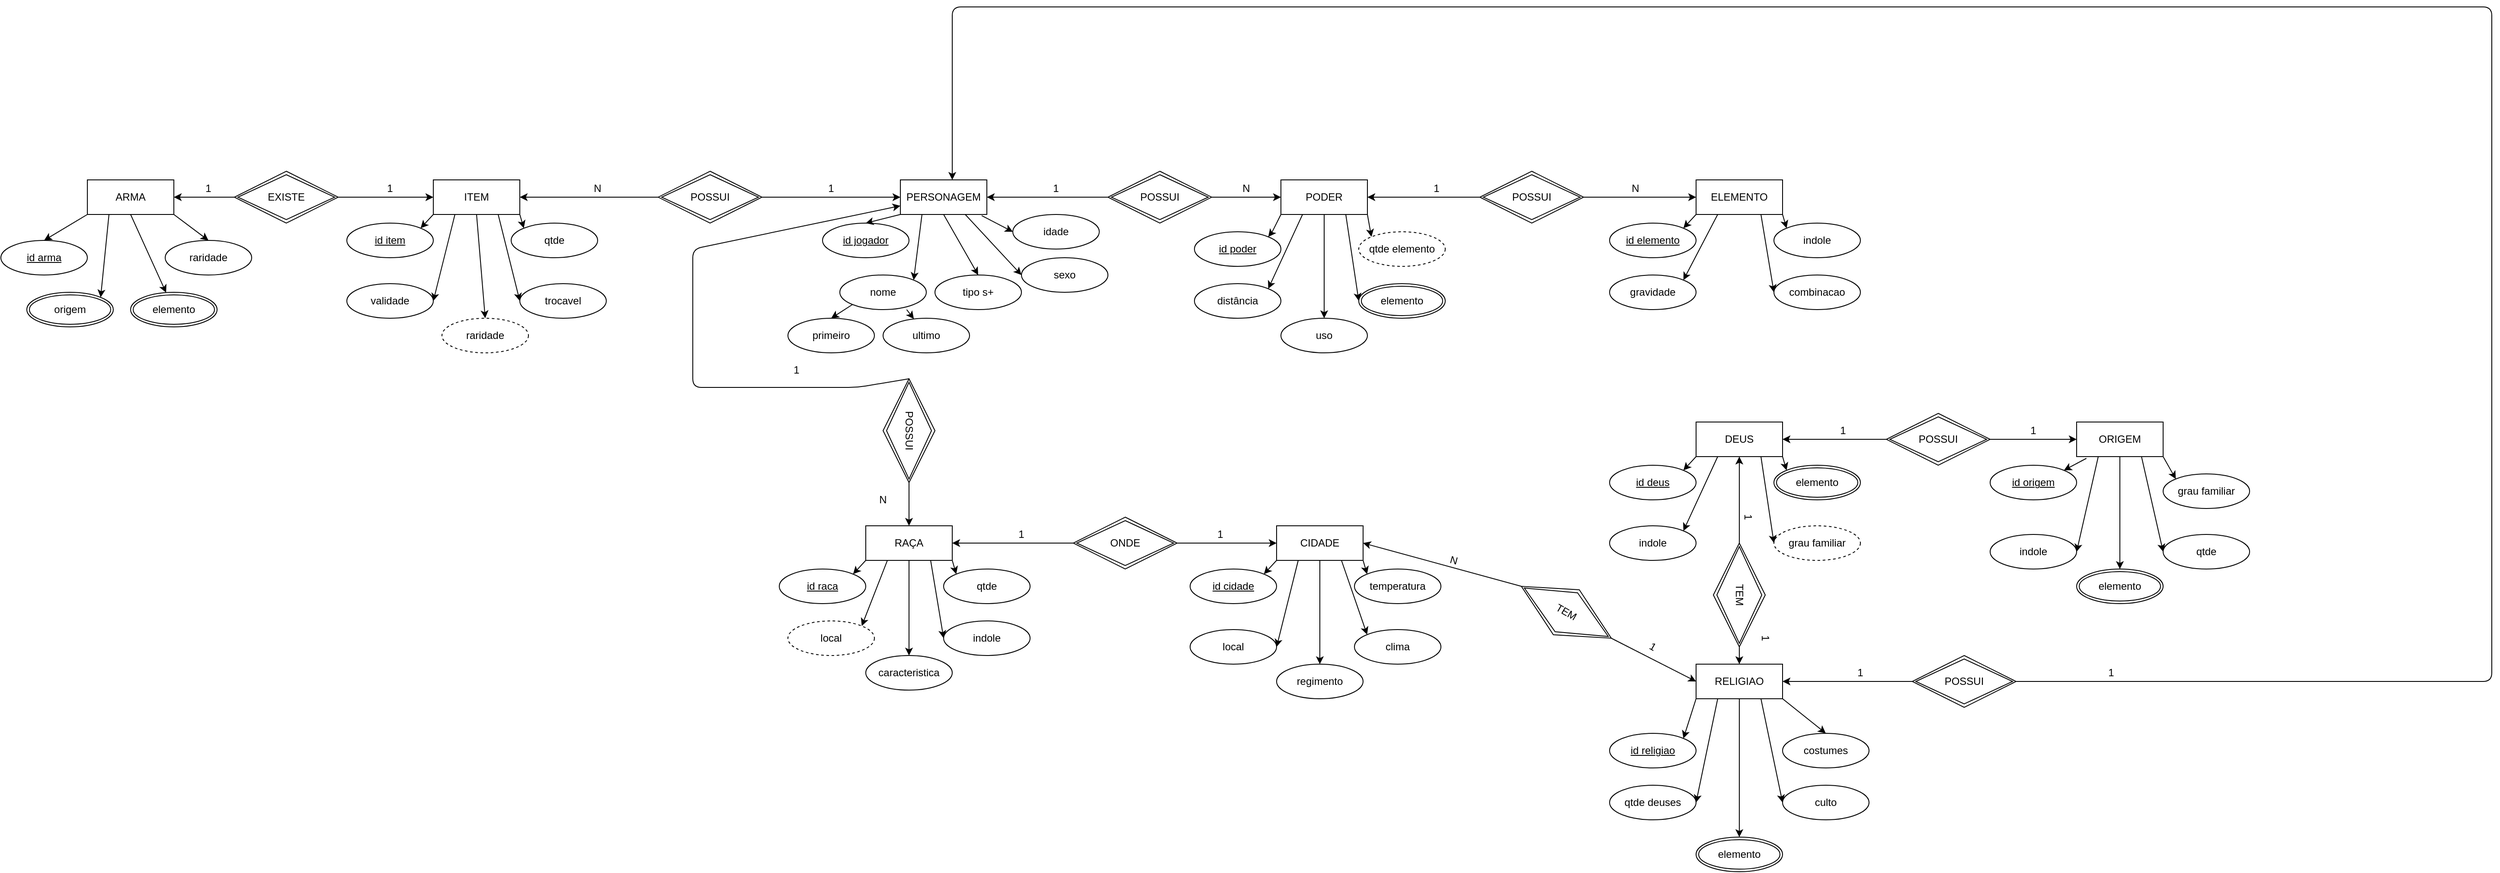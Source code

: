 <mxfile version="13.7.3" type="device"><diagram id="UwdRTd3dCAFoleKjiRpT" name="Página-1"><mxGraphModel dx="2243" dy="2583" grid="1" gridSize="10" guides="1" tooltips="1" connect="1" arrows="1" fold="1" page="1" pageScale="1" pageWidth="1200" pageHeight="1920" math="0" shadow="0"><root><mxCell id="0"/><mxCell id="1" parent="0"/><mxCell id="qbehlZxVJSKLl_jFbRtY-1" value="PERSONAGEM" style="whiteSpace=wrap;html=1;align=center;" parent="1" vertex="1"><mxGeometry x="120" y="80" width="100" height="40" as="geometry"/></mxCell><mxCell id="qbehlZxVJSKLl_jFbRtY-2" value="id jogador" style="ellipse;whiteSpace=wrap;html=1;align=center;fontStyle=4;" parent="1" vertex="1"><mxGeometry x="30" y="130" width="100" height="40" as="geometry"/></mxCell><mxCell id="qbehlZxVJSKLl_jFbRtY-3" value="nome" style="ellipse;whiteSpace=wrap;html=1;align=center;" parent="1" vertex="1"><mxGeometry x="50" y="190" width="100" height="40" as="geometry"/></mxCell><mxCell id="qbehlZxVJSKLl_jFbRtY-4" value="tipo s+" style="ellipse;whiteSpace=wrap;html=1;align=center;" parent="1" vertex="1"><mxGeometry x="160" y="190" width="100" height="40" as="geometry"/></mxCell><mxCell id="qbehlZxVJSKLl_jFbRtY-5" value="sexo" style="ellipse;whiteSpace=wrap;html=1;align=center;" parent="1" vertex="1"><mxGeometry x="260" y="170" width="100" height="40" as="geometry"/></mxCell><mxCell id="qbehlZxVJSKLl_jFbRtY-6" value="idade" style="ellipse;whiteSpace=wrap;html=1;align=center;" parent="1" vertex="1"><mxGeometry x="250" y="120" width="100" height="40" as="geometry"/></mxCell><mxCell id="qbehlZxVJSKLl_jFbRtY-7" value="primeiro" style="ellipse;whiteSpace=wrap;html=1;align=center;" parent="1" vertex="1"><mxGeometry x="-10" y="240" width="100" height="40" as="geometry"/></mxCell><mxCell id="qbehlZxVJSKLl_jFbRtY-8" value="ultimo" style="ellipse;whiteSpace=wrap;html=1;align=center;" parent="1" vertex="1"><mxGeometry x="100" y="240" width="100" height="40" as="geometry"/></mxCell><mxCell id="qbehlZxVJSKLl_jFbRtY-9" value="" style="endArrow=classic;html=1;exitX=0;exitY=1;exitDx=0;exitDy=0;entryX=0.5;entryY=0;entryDx=0;entryDy=0;" parent="1" source="qbehlZxVJSKLl_jFbRtY-1" target="qbehlZxVJSKLl_jFbRtY-2" edge="1"><mxGeometry width="50" height="50" relative="1" as="geometry"><mxPoint x="380" y="280" as="sourcePoint"/><mxPoint x="430" y="230" as="targetPoint"/></mxGeometry></mxCell><mxCell id="qbehlZxVJSKLl_jFbRtY-10" value="" style="endArrow=classic;html=1;exitX=0.75;exitY=1;exitDx=0;exitDy=0;entryX=0;entryY=0.5;entryDx=0;entryDy=0;" parent="1" source="qbehlZxVJSKLl_jFbRtY-1" target="qbehlZxVJSKLl_jFbRtY-5" edge="1"><mxGeometry width="50" height="50" relative="1" as="geometry"><mxPoint x="190" y="135" as="sourcePoint"/><mxPoint x="150" y="145" as="targetPoint"/></mxGeometry></mxCell><mxCell id="qbehlZxVJSKLl_jFbRtY-11" value="" style="endArrow=classic;html=1;exitX=0.25;exitY=1;exitDx=0;exitDy=0;entryX=1;entryY=0;entryDx=0;entryDy=0;" parent="1" source="qbehlZxVJSKLl_jFbRtY-1" target="qbehlZxVJSKLl_jFbRtY-3" edge="1"><mxGeometry width="50" height="50" relative="1" as="geometry"><mxPoint x="140" y="140" as="sourcePoint"/><mxPoint x="100" y="150" as="targetPoint"/></mxGeometry></mxCell><mxCell id="qbehlZxVJSKLl_jFbRtY-12" value="" style="endArrow=classic;html=1;exitX=0.5;exitY=1;exitDx=0;exitDy=0;entryX=0.5;entryY=0;entryDx=0;entryDy=0;" parent="1" source="qbehlZxVJSKLl_jFbRtY-1" target="qbehlZxVJSKLl_jFbRtY-4" edge="1"><mxGeometry width="50" height="50" relative="1" as="geometry"><mxPoint x="150" y="150" as="sourcePoint"/><mxPoint x="110" y="160" as="targetPoint"/></mxGeometry></mxCell><mxCell id="qbehlZxVJSKLl_jFbRtY-13" value="" style="endArrow=classic;html=1;exitX=0.94;exitY=1.033;exitDx=0;exitDy=0;entryX=0;entryY=0.5;entryDx=0;entryDy=0;exitPerimeter=0;" parent="1" source="qbehlZxVJSKLl_jFbRtY-1" target="qbehlZxVJSKLl_jFbRtY-6" edge="1"><mxGeometry width="50" height="50" relative="1" as="geometry"><mxPoint x="160" y="160" as="sourcePoint"/><mxPoint x="120" y="170" as="targetPoint"/></mxGeometry></mxCell><mxCell id="qbehlZxVJSKLl_jFbRtY-14" value="" style="endArrow=classic;html=1;exitX=0;exitY=1;exitDx=0;exitDy=0;entryX=0.5;entryY=0;entryDx=0;entryDy=0;" parent="1" source="qbehlZxVJSKLl_jFbRtY-3" target="qbehlZxVJSKLl_jFbRtY-7" edge="1"><mxGeometry width="50" height="50" relative="1" as="geometry"><mxPoint x="380" y="280" as="sourcePoint"/><mxPoint x="430" y="230" as="targetPoint"/></mxGeometry></mxCell><mxCell id="qbehlZxVJSKLl_jFbRtY-15" value="" style="endArrow=classic;html=1;exitX=0.773;exitY=1;exitDx=0;exitDy=0;exitPerimeter=0;" parent="1" source="qbehlZxVJSKLl_jFbRtY-3" target="qbehlZxVJSKLl_jFbRtY-8" edge="1"><mxGeometry width="50" height="50" relative="1" as="geometry"><mxPoint x="74.645" y="234.142" as="sourcePoint"/><mxPoint x="50" y="250" as="targetPoint"/></mxGeometry></mxCell><mxCell id="qbehlZxVJSKLl_jFbRtY-16" value="PODER" style="whiteSpace=wrap;html=1;align=center;" parent="1" vertex="1"><mxGeometry x="560" y="80" width="100" height="40" as="geometry"/></mxCell><mxCell id="qbehlZxVJSKLl_jFbRtY-17" value="id poder" style="ellipse;whiteSpace=wrap;html=1;align=center;fontStyle=4;" parent="1" vertex="1"><mxGeometry x="460" y="140" width="100" height="40" as="geometry"/></mxCell><mxCell id="qbehlZxVJSKLl_jFbRtY-18" value="distância" style="ellipse;whiteSpace=wrap;html=1;align=center;" parent="1" vertex="1"><mxGeometry x="460" y="200" width="100" height="40" as="geometry"/></mxCell><mxCell id="qbehlZxVJSKLl_jFbRtY-19" value="uso" style="ellipse;whiteSpace=wrap;html=1;align=center;" parent="1" vertex="1"><mxGeometry x="560" y="240" width="100" height="40" as="geometry"/></mxCell><mxCell id="qbehlZxVJSKLl_jFbRtY-21" value="qtde elemento" style="ellipse;whiteSpace=wrap;html=1;align=center;dashed=1;" parent="1" vertex="1"><mxGeometry x="650" y="140" width="100" height="40" as="geometry"/></mxCell><mxCell id="qbehlZxVJSKLl_jFbRtY-22" value="elemento" style="ellipse;shape=doubleEllipse;margin=3;whiteSpace=wrap;html=1;align=center;" parent="1" vertex="1"><mxGeometry x="650" y="200" width="100" height="40" as="geometry"/></mxCell><mxCell id="qbehlZxVJSKLl_jFbRtY-23" value="RAÇA" style="whiteSpace=wrap;html=1;align=center;" parent="1" vertex="1"><mxGeometry x="80" y="480" width="100" height="40" as="geometry"/></mxCell><mxCell id="qbehlZxVJSKLl_jFbRtY-24" value="id raca" style="ellipse;whiteSpace=wrap;html=1;align=center;fontStyle=4;" parent="1" vertex="1"><mxGeometry x="-20" y="530" width="100" height="40" as="geometry"/></mxCell><mxCell id="qbehlZxVJSKLl_jFbRtY-25" value="qtde" style="ellipse;whiteSpace=wrap;html=1;align=center;" parent="1" vertex="1"><mxGeometry x="170" y="530" width="100" height="40" as="geometry"/></mxCell><mxCell id="qbehlZxVJSKLl_jFbRtY-27" value="local" style="ellipse;whiteSpace=wrap;html=1;align=center;dashed=1;" parent="1" vertex="1"><mxGeometry x="-10" y="590" width="100" height="40" as="geometry"/></mxCell><mxCell id="qbehlZxVJSKLl_jFbRtY-28" value="indole" style="ellipse;whiteSpace=wrap;html=1;align=center;" parent="1" vertex="1"><mxGeometry x="170" y="590" width="100" height="40" as="geometry"/></mxCell><mxCell id="qbehlZxVJSKLl_jFbRtY-29" value="caracteristica" style="ellipse;whiteSpace=wrap;html=1;align=center;" parent="1" vertex="1"><mxGeometry x="80" y="630" width="100" height="40" as="geometry"/></mxCell><mxCell id="qbehlZxVJSKLl_jFbRtY-31" value="CIDADE" style="whiteSpace=wrap;html=1;align=center;" parent="1" vertex="1"><mxGeometry x="555" y="480" width="100" height="40" as="geometry"/></mxCell><mxCell id="qbehlZxVJSKLl_jFbRtY-32" value="id cidade" style="ellipse;whiteSpace=wrap;html=1;align=center;fontStyle=4;" parent="1" vertex="1"><mxGeometry x="455" y="530" width="100" height="40" as="geometry"/></mxCell><mxCell id="qbehlZxVJSKLl_jFbRtY-33" value="local" style="ellipse;whiteSpace=wrap;html=1;align=center;" parent="1" vertex="1"><mxGeometry x="455" y="600" width="100" height="40" as="geometry"/></mxCell><mxCell id="qbehlZxVJSKLl_jFbRtY-34" value="regimento" style="ellipse;whiteSpace=wrap;html=1;align=center;" parent="1" vertex="1"><mxGeometry x="555" y="640" width="100" height="40" as="geometry"/></mxCell><mxCell id="qbehlZxVJSKLl_jFbRtY-35" value="clima" style="ellipse;whiteSpace=wrap;html=1;align=center;" parent="1" vertex="1"><mxGeometry x="645" y="600" width="100" height="40" as="geometry"/></mxCell><mxCell id="qbehlZxVJSKLl_jFbRtY-36" value="temperatura" style="ellipse;whiteSpace=wrap;html=1;align=center;" parent="1" vertex="1"><mxGeometry x="645" y="530" width="100" height="40" as="geometry"/></mxCell><mxCell id="qbehlZxVJSKLl_jFbRtY-37" value="ELEMENTO" style="whiteSpace=wrap;html=1;align=center;" parent="1" vertex="1"><mxGeometry x="1040" y="80" width="100" height="40" as="geometry"/></mxCell><mxCell id="qbehlZxVJSKLl_jFbRtY-38" value="gravidade" style="ellipse;whiteSpace=wrap;html=1;align=center;" parent="1" vertex="1"><mxGeometry x="940" y="190" width="100" height="40" as="geometry"/></mxCell><mxCell id="qbehlZxVJSKLl_jFbRtY-39" value="id elemento" style="ellipse;whiteSpace=wrap;html=1;align=center;fontStyle=4;" parent="1" vertex="1"><mxGeometry x="940" y="130" width="100" height="40" as="geometry"/></mxCell><mxCell id="qbehlZxVJSKLl_jFbRtY-40" value="combinacao" style="ellipse;whiteSpace=wrap;html=1;align=center;" parent="1" vertex="1"><mxGeometry x="1130" y="190" width="100" height="40" as="geometry"/></mxCell><mxCell id="qbehlZxVJSKLl_jFbRtY-41" value="indole" style="ellipse;whiteSpace=wrap;html=1;align=center;" parent="1" vertex="1"><mxGeometry x="1130" y="130" width="100" height="40" as="geometry"/></mxCell><mxCell id="qbehlZxVJSKLl_jFbRtY-42" value="DEUS" style="whiteSpace=wrap;html=1;align=center;" parent="1" vertex="1"><mxGeometry x="1040" y="360" width="100" height="40" as="geometry"/></mxCell><mxCell id="qbehlZxVJSKLl_jFbRtY-43" value="id deus" style="ellipse;whiteSpace=wrap;html=1;align=center;fontStyle=4;" parent="1" vertex="1"><mxGeometry x="940" y="410" width="100" height="40" as="geometry"/></mxCell><mxCell id="qbehlZxVJSKLl_jFbRtY-44" value="indole" style="ellipse;whiteSpace=wrap;html=1;align=center;" parent="1" vertex="1"><mxGeometry x="940" y="480" width="100" height="40" as="geometry"/></mxCell><mxCell id="qbehlZxVJSKLl_jFbRtY-45" value="grau familiar" style="ellipse;whiteSpace=wrap;html=1;align=center;dashed=1;" parent="1" vertex="1"><mxGeometry x="1130" y="480" width="100" height="40" as="geometry"/></mxCell><mxCell id="qbehlZxVJSKLl_jFbRtY-46" value="elemento" style="ellipse;shape=doubleEllipse;margin=3;whiteSpace=wrap;html=1;align=center;" parent="1" vertex="1"><mxGeometry x="1130" y="410" width="100" height="40" as="geometry"/></mxCell><mxCell id="qbehlZxVJSKLl_jFbRtY-47" value="ORIGEM" style="whiteSpace=wrap;html=1;align=center;" parent="1" vertex="1"><mxGeometry x="1480" y="360" width="100" height="40" as="geometry"/></mxCell><mxCell id="qbehlZxVJSKLl_jFbRtY-48" value="RELIGIAO" style="whiteSpace=wrap;html=1;align=center;" parent="1" vertex="1"><mxGeometry x="1040" y="640" width="100" height="40" as="geometry"/></mxCell><mxCell id="qbehlZxVJSKLl_jFbRtY-49" value="id origem" style="ellipse;whiteSpace=wrap;html=1;align=center;fontStyle=4;" parent="1" vertex="1"><mxGeometry x="1380" y="410" width="100" height="40" as="geometry"/></mxCell><mxCell id="qbehlZxVJSKLl_jFbRtY-50" value="indole" style="ellipse;whiteSpace=wrap;html=1;align=center;" parent="1" vertex="1"><mxGeometry x="1380" y="490" width="100" height="40" as="geometry"/></mxCell><mxCell id="qbehlZxVJSKLl_jFbRtY-51" value="elemento" style="ellipse;shape=doubleEllipse;margin=3;whiteSpace=wrap;html=1;align=center;" parent="1" vertex="1"><mxGeometry x="1480" y="530" width="100" height="40" as="geometry"/></mxCell><mxCell id="qbehlZxVJSKLl_jFbRtY-52" value="qtde" style="ellipse;whiteSpace=wrap;html=1;align=center;" parent="1" vertex="1"><mxGeometry x="1580" y="490" width="100" height="40" as="geometry"/></mxCell><mxCell id="qbehlZxVJSKLl_jFbRtY-53" value="grau familiar" style="ellipse;whiteSpace=wrap;html=1;align=center;" parent="1" vertex="1"><mxGeometry x="1580" y="420" width="100" height="40" as="geometry"/></mxCell><mxCell id="qbehlZxVJSKLl_jFbRtY-54" value="elemento" style="ellipse;shape=doubleEllipse;margin=3;whiteSpace=wrap;html=1;align=center;" parent="1" vertex="1"><mxGeometry x="1040" y="840" width="100" height="40" as="geometry"/></mxCell><mxCell id="qbehlZxVJSKLl_jFbRtY-55" value="id religiao" style="ellipse;whiteSpace=wrap;html=1;align=center;fontStyle=4;" parent="1" vertex="1"><mxGeometry x="940" y="720" width="100" height="40" as="geometry"/></mxCell><mxCell id="qbehlZxVJSKLl_jFbRtY-56" value="qtde deuses" style="ellipse;whiteSpace=wrap;html=1;align=center;" parent="1" vertex="1"><mxGeometry x="940" y="780" width="100" height="40" as="geometry"/></mxCell><mxCell id="qbehlZxVJSKLl_jFbRtY-57" value="culto" style="ellipse;whiteSpace=wrap;html=1;align=center;" parent="1" vertex="1"><mxGeometry x="1140" y="780" width="100" height="40" as="geometry"/></mxCell><mxCell id="qbehlZxVJSKLl_jFbRtY-58" value="costumes" style="ellipse;whiteSpace=wrap;html=1;align=center;" parent="1" vertex="1"><mxGeometry x="1140" y="720" width="100" height="40" as="geometry"/></mxCell><mxCell id="qbehlZxVJSKLl_jFbRtY-59" value="ITEM" style="whiteSpace=wrap;html=1;align=center;" parent="1" vertex="1"><mxGeometry x="-420" y="80" width="100" height="40" as="geometry"/></mxCell><mxCell id="qbehlZxVJSKLl_jFbRtY-60" value="ARMA" style="whiteSpace=wrap;html=1;align=center;" parent="1" vertex="1"><mxGeometry x="-820" y="80" width="100" height="40" as="geometry"/></mxCell><mxCell id="qbehlZxVJSKLl_jFbRtY-61" value="id arma" style="ellipse;whiteSpace=wrap;html=1;align=center;fontStyle=4;" parent="1" vertex="1"><mxGeometry x="-920" y="150" width="100" height="40" as="geometry"/></mxCell><mxCell id="qbehlZxVJSKLl_jFbRtY-62" value="validade" style="ellipse;whiteSpace=wrap;html=1;align=center;" parent="1" vertex="1"><mxGeometry x="-520" y="200" width="100" height="40" as="geometry"/></mxCell><mxCell id="qbehlZxVJSKLl_jFbRtY-63" value="raridade" style="ellipse;whiteSpace=wrap;html=1;align=center;" parent="1" vertex="1"><mxGeometry x="-730" y="150" width="100" height="40" as="geometry"/></mxCell><mxCell id="qbehlZxVJSKLl_jFbRtY-64" value="id item" style="ellipse;whiteSpace=wrap;html=1;align=center;fontStyle=4;" parent="1" vertex="1"><mxGeometry x="-520" y="130" width="100" height="40" as="geometry"/></mxCell><mxCell id="qbehlZxVJSKLl_jFbRtY-65" value="elemento" style="ellipse;shape=doubleEllipse;margin=3;whiteSpace=wrap;html=1;align=center;" parent="1" vertex="1"><mxGeometry x="-770" y="210" width="100" height="40" as="geometry"/></mxCell><mxCell id="qbehlZxVJSKLl_jFbRtY-66" value="origem" style="ellipse;shape=doubleEllipse;margin=3;whiteSpace=wrap;html=1;align=center;" parent="1" vertex="1"><mxGeometry x="-890" y="210" width="100" height="40" as="geometry"/></mxCell><mxCell id="qbehlZxVJSKLl_jFbRtY-68" value="qtde" style="ellipse;whiteSpace=wrap;html=1;align=center;" parent="1" vertex="1"><mxGeometry x="-330" y="130" width="100" height="40" as="geometry"/></mxCell><mxCell id="qbehlZxVJSKLl_jFbRtY-69" value="trocavel" style="ellipse;whiteSpace=wrap;html=1;align=center;" parent="1" vertex="1"><mxGeometry x="-320" y="200" width="100" height="40" as="geometry"/></mxCell><mxCell id="qbehlZxVJSKLl_jFbRtY-70" value="raridade" style="ellipse;whiteSpace=wrap;html=1;align=center;dashed=1;" parent="1" vertex="1"><mxGeometry x="-410" y="240" width="100" height="40" as="geometry"/></mxCell><mxCell id="qbehlZxVJSKLl_jFbRtY-71" value="" style="endArrow=classic;html=1;exitX=0;exitY=1;exitDx=0;exitDy=0;entryX=0.5;entryY=0;entryDx=0;entryDy=0;" parent="1" source="qbehlZxVJSKLl_jFbRtY-60" target="qbehlZxVJSKLl_jFbRtY-61" edge="1"><mxGeometry width="50" height="50" relative="1" as="geometry"><mxPoint x="-700" y="210" as="sourcePoint"/><mxPoint x="-650" y="160" as="targetPoint"/></mxGeometry></mxCell><mxCell id="qbehlZxVJSKLl_jFbRtY-72" value="" style="endArrow=classic;html=1;exitX=0.25;exitY=1;exitDx=0;exitDy=0;entryX=1;entryY=0;entryDx=0;entryDy=0;" parent="1" source="qbehlZxVJSKLl_jFbRtY-60" target="qbehlZxVJSKLl_jFbRtY-66" edge="1"><mxGeometry width="50" height="50" relative="1" as="geometry"><mxPoint x="-810" y="130" as="sourcePoint"/><mxPoint x="-860" y="160" as="targetPoint"/></mxGeometry></mxCell><mxCell id="qbehlZxVJSKLl_jFbRtY-73" value="" style="endArrow=classic;html=1;exitX=1;exitY=1;exitDx=0;exitDy=0;entryX=0.5;entryY=0;entryDx=0;entryDy=0;" parent="1" source="qbehlZxVJSKLl_jFbRtY-60" target="qbehlZxVJSKLl_jFbRtY-63" edge="1"><mxGeometry width="50" height="50" relative="1" as="geometry"><mxPoint x="-800" y="140" as="sourcePoint"/><mxPoint x="-850" y="170" as="targetPoint"/></mxGeometry></mxCell><mxCell id="qbehlZxVJSKLl_jFbRtY-74" value="" style="endArrow=classic;html=1;exitX=0.5;exitY=1;exitDx=0;exitDy=0;" parent="1" source="qbehlZxVJSKLl_jFbRtY-60" target="qbehlZxVJSKLl_jFbRtY-65" edge="1"><mxGeometry width="50" height="50" relative="1" as="geometry"><mxPoint x="-790" y="150" as="sourcePoint"/><mxPoint x="-840" y="180" as="targetPoint"/></mxGeometry></mxCell><mxCell id="qbehlZxVJSKLl_jFbRtY-75" value="" style="endArrow=classic;html=1;exitX=0;exitY=1;exitDx=0;exitDy=0;entryX=1;entryY=0;entryDx=0;entryDy=0;" parent="1" source="qbehlZxVJSKLl_jFbRtY-59" target="qbehlZxVJSKLl_jFbRtY-64" edge="1"><mxGeometry width="50" height="50" relative="1" as="geometry"><mxPoint x="-300" y="210" as="sourcePoint"/><mxPoint x="-250" y="160" as="targetPoint"/></mxGeometry></mxCell><mxCell id="qbehlZxVJSKLl_jFbRtY-76" value="" style="endArrow=classic;html=1;exitX=0.25;exitY=1;exitDx=0;exitDy=0;entryX=1;entryY=0.5;entryDx=0;entryDy=0;" parent="1" source="qbehlZxVJSKLl_jFbRtY-59" target="qbehlZxVJSKLl_jFbRtY-62" edge="1"><mxGeometry width="50" height="50" relative="1" as="geometry"><mxPoint x="-410" y="130" as="sourcePoint"/><mxPoint x="-424.645" y="145.858" as="targetPoint"/></mxGeometry></mxCell><mxCell id="qbehlZxVJSKLl_jFbRtY-77" value="" style="endArrow=classic;html=1;exitX=0.5;exitY=1;exitDx=0;exitDy=0;entryX=0.5;entryY=0;entryDx=0;entryDy=0;" parent="1" source="qbehlZxVJSKLl_jFbRtY-59" target="qbehlZxVJSKLl_jFbRtY-70" edge="1"><mxGeometry width="50" height="50" relative="1" as="geometry"><mxPoint x="-400" y="140" as="sourcePoint"/><mxPoint x="-414.645" y="155.858" as="targetPoint"/></mxGeometry></mxCell><mxCell id="qbehlZxVJSKLl_jFbRtY-78" value="" style="endArrow=classic;html=1;exitX=0.75;exitY=1;exitDx=0;exitDy=0;entryX=0;entryY=0.5;entryDx=0;entryDy=0;" parent="1" source="qbehlZxVJSKLl_jFbRtY-59" target="qbehlZxVJSKLl_jFbRtY-69" edge="1"><mxGeometry width="50" height="50" relative="1" as="geometry"><mxPoint x="-390" y="150" as="sourcePoint"/><mxPoint x="-404.645" y="165.858" as="targetPoint"/></mxGeometry></mxCell><mxCell id="qbehlZxVJSKLl_jFbRtY-79" value="" style="endArrow=classic;html=1;exitX=1;exitY=1;exitDx=0;exitDy=0;entryX=0;entryY=0;entryDx=0;entryDy=0;" parent="1" source="qbehlZxVJSKLl_jFbRtY-59" target="qbehlZxVJSKLl_jFbRtY-68" edge="1"><mxGeometry width="50" height="50" relative="1" as="geometry"><mxPoint x="-380" y="160" as="sourcePoint"/><mxPoint x="-394.645" y="175.858" as="targetPoint"/></mxGeometry></mxCell><mxCell id="qbehlZxVJSKLl_jFbRtY-80" value="" style="endArrow=classic;html=1;exitX=0;exitY=1;exitDx=0;exitDy=0;entryX=1;entryY=0;entryDx=0;entryDy=0;" parent="1" source="qbehlZxVJSKLl_jFbRtY-23" target="qbehlZxVJSKLl_jFbRtY-24" edge="1"><mxGeometry width="50" height="50" relative="1" as="geometry"><mxPoint x="250" y="530" as="sourcePoint"/><mxPoint x="300" y="480" as="targetPoint"/></mxGeometry></mxCell><mxCell id="qbehlZxVJSKLl_jFbRtY-81" value="" style="endArrow=classic;html=1;exitX=0.25;exitY=1;exitDx=0;exitDy=0;entryX=1;entryY=0;entryDx=0;entryDy=0;" parent="1" source="qbehlZxVJSKLl_jFbRtY-23" target="qbehlZxVJSKLl_jFbRtY-27" edge="1"><mxGeometry width="50" height="50" relative="1" as="geometry"><mxPoint x="90" y="530" as="sourcePoint"/><mxPoint x="75.355" y="545.858" as="targetPoint"/></mxGeometry></mxCell><mxCell id="qbehlZxVJSKLl_jFbRtY-82" value="" style="endArrow=classic;html=1;exitX=0.5;exitY=1;exitDx=0;exitDy=0;entryX=0.5;entryY=0;entryDx=0;entryDy=0;" parent="1" source="qbehlZxVJSKLl_jFbRtY-23" target="qbehlZxVJSKLl_jFbRtY-29" edge="1"><mxGeometry width="50" height="50" relative="1" as="geometry"><mxPoint x="100" y="540" as="sourcePoint"/><mxPoint x="85.355" y="555.858" as="targetPoint"/></mxGeometry></mxCell><mxCell id="qbehlZxVJSKLl_jFbRtY-83" value="" style="endArrow=classic;html=1;exitX=0.75;exitY=1;exitDx=0;exitDy=0;entryX=0;entryY=0.5;entryDx=0;entryDy=0;" parent="1" source="qbehlZxVJSKLl_jFbRtY-23" target="qbehlZxVJSKLl_jFbRtY-28" edge="1"><mxGeometry width="50" height="50" relative="1" as="geometry"><mxPoint x="110" y="550" as="sourcePoint"/><mxPoint x="95.355" y="565.858" as="targetPoint"/></mxGeometry></mxCell><mxCell id="qbehlZxVJSKLl_jFbRtY-84" value="" style="endArrow=classic;html=1;exitX=1;exitY=1;exitDx=0;exitDy=0;entryX=0;entryY=0;entryDx=0;entryDy=0;" parent="1" source="qbehlZxVJSKLl_jFbRtY-23" target="qbehlZxVJSKLl_jFbRtY-25" edge="1"><mxGeometry width="50" height="50" relative="1" as="geometry"><mxPoint x="120" y="560" as="sourcePoint"/><mxPoint x="105.355" y="575.858" as="targetPoint"/></mxGeometry></mxCell><mxCell id="qbehlZxVJSKLl_jFbRtY-85" value="" style="endArrow=classic;html=1;exitX=0;exitY=1;exitDx=0;exitDy=0;entryX=1;entryY=0;entryDx=0;entryDy=0;" parent="1" source="qbehlZxVJSKLl_jFbRtY-16" target="qbehlZxVJSKLl_jFbRtY-17" edge="1"><mxGeometry width="50" height="50" relative="1" as="geometry"><mxPoint x="620" y="210" as="sourcePoint"/><mxPoint x="670" y="160" as="targetPoint"/><Array as="points"><mxPoint x="550" y="140"/></Array></mxGeometry></mxCell><mxCell id="qbehlZxVJSKLl_jFbRtY-88" value="" style="endArrow=classic;html=1;exitX=0.75;exitY=1;exitDx=0;exitDy=0;entryX=0;entryY=0.5;entryDx=0;entryDy=0;" parent="1" source="qbehlZxVJSKLl_jFbRtY-16" target="qbehlZxVJSKLl_jFbRtY-22" edge="1"><mxGeometry width="50" height="50" relative="1" as="geometry"><mxPoint x="590" y="150" as="sourcePoint"/><mxPoint x="575" y="176" as="targetPoint"/><Array as="points"/></mxGeometry></mxCell><mxCell id="qbehlZxVJSKLl_jFbRtY-92" value="" style="endArrow=classic;html=1;exitX=1;exitY=1;exitDx=0;exitDy=0;entryX=0;entryY=0;entryDx=0;entryDy=0;" parent="1" source="qbehlZxVJSKLl_jFbRtY-16" target="qbehlZxVJSKLl_jFbRtY-21" edge="1"><mxGeometry width="50" height="50" relative="1" as="geometry"><mxPoint x="600" y="160" as="sourcePoint"/><mxPoint x="585.355" y="185.858" as="targetPoint"/><Array as="points"/></mxGeometry></mxCell><mxCell id="qbehlZxVJSKLl_jFbRtY-93" value="" style="endArrow=classic;html=1;exitX=0.25;exitY=1;exitDx=0;exitDy=0;entryX=1;entryY=0;entryDx=0;entryDy=0;" parent="1" source="qbehlZxVJSKLl_jFbRtY-16" target="qbehlZxVJSKLl_jFbRtY-18" edge="1"><mxGeometry width="50" height="50" relative="1" as="geometry"><mxPoint x="594.64" y="177.07" as="sourcePoint"/><mxPoint x="580" y="220" as="targetPoint"/><Array as="points"/></mxGeometry></mxCell><mxCell id="qbehlZxVJSKLl_jFbRtY-94" value="" style="endArrow=classic;html=1;exitX=0.5;exitY=1;exitDx=0;exitDy=0;entryX=0.5;entryY=0;entryDx=0;entryDy=0;" parent="1" source="qbehlZxVJSKLl_jFbRtY-16" target="qbehlZxVJSKLl_jFbRtY-19" edge="1"><mxGeometry width="50" height="50" relative="1" as="geometry"><mxPoint x="595" y="130" as="sourcePoint"/><mxPoint x="555.355" y="215.858" as="targetPoint"/><Array as="points"/></mxGeometry></mxCell><mxCell id="qbehlZxVJSKLl_jFbRtY-95" value="" style="endArrow=classic;html=1;exitX=0.75;exitY=1;exitDx=0;exitDy=0;entryX=0;entryY=0.5;entryDx=0;entryDy=0;" parent="1" source="qbehlZxVJSKLl_jFbRtY-37" target="qbehlZxVJSKLl_jFbRtY-40" edge="1"><mxGeometry width="50" height="50" relative="1" as="geometry"><mxPoint x="870" y="180" as="sourcePoint"/><mxPoint x="870" y="300" as="targetPoint"/><Array as="points"/></mxGeometry></mxCell><mxCell id="qbehlZxVJSKLl_jFbRtY-96" value="" style="endArrow=classic;html=1;exitX=0.25;exitY=1;exitDx=0;exitDy=0;entryX=1;entryY=0;entryDx=0;entryDy=0;" parent="1" source="qbehlZxVJSKLl_jFbRtY-37" target="qbehlZxVJSKLl_jFbRtY-38" edge="1"><mxGeometry width="50" height="50" relative="1" as="geometry"><mxPoint x="920" y="170" as="sourcePoint"/><mxPoint x="920" y="290" as="targetPoint"/><Array as="points"/></mxGeometry></mxCell><mxCell id="qbehlZxVJSKLl_jFbRtY-97" value="" style="endArrow=classic;html=1;exitX=1;exitY=1;exitDx=0;exitDy=0;entryX=0;entryY=0;entryDx=0;entryDy=0;" parent="1" source="qbehlZxVJSKLl_jFbRtY-37" target="qbehlZxVJSKLl_jFbRtY-41" edge="1"><mxGeometry width="50" height="50" relative="1" as="geometry"><mxPoint x="1050" y="170" as="sourcePoint"/><mxPoint x="1050" y="290" as="targetPoint"/><Array as="points"/></mxGeometry></mxCell><mxCell id="qbehlZxVJSKLl_jFbRtY-98" value="" style="endArrow=classic;html=1;exitX=0;exitY=1;exitDx=0;exitDy=0;entryX=1;entryY=0;entryDx=0;entryDy=0;" parent="1" source="qbehlZxVJSKLl_jFbRtY-37" target="qbehlZxVJSKLl_jFbRtY-39" edge="1"><mxGeometry width="50" height="50" relative="1" as="geometry"><mxPoint x="1089.5" y="130" as="sourcePoint"/><mxPoint x="1089.5" y="250" as="targetPoint"/><Array as="points"/></mxGeometry></mxCell><mxCell id="qbehlZxVJSKLl_jFbRtY-99" value="" style="endArrow=classic;html=1;exitX=0;exitY=1;exitDx=0;exitDy=0;entryX=1;entryY=0;entryDx=0;entryDy=0;" parent="1" source="qbehlZxVJSKLl_jFbRtY-31" target="qbehlZxVJSKLl_jFbRtY-32" edge="1"><mxGeometry width="50" height="50" relative="1" as="geometry"><mxPoint x="645" y="530" as="sourcePoint"/><mxPoint x="695" y="480" as="targetPoint"/></mxGeometry></mxCell><mxCell id="qbehlZxVJSKLl_jFbRtY-100" value="" style="endArrow=classic;html=1;exitX=0.25;exitY=1;exitDx=0;exitDy=0;entryX=1;entryY=0.5;entryDx=0;entryDy=0;" parent="1" source="qbehlZxVJSKLl_jFbRtY-31" target="qbehlZxVJSKLl_jFbRtY-33" edge="1"><mxGeometry width="50" height="50" relative="1" as="geometry"><mxPoint x="565" y="530" as="sourcePoint"/><mxPoint x="550.355" y="545.858" as="targetPoint"/></mxGeometry></mxCell><mxCell id="qbehlZxVJSKLl_jFbRtY-101" value="" style="endArrow=classic;html=1;exitX=0.5;exitY=1;exitDx=0;exitDy=0;entryX=0.5;entryY=0;entryDx=0;entryDy=0;" parent="1" source="qbehlZxVJSKLl_jFbRtY-31" target="qbehlZxVJSKLl_jFbRtY-34" edge="1"><mxGeometry width="50" height="50" relative="1" as="geometry"><mxPoint x="575" y="540" as="sourcePoint"/><mxPoint x="560.355" y="555.858" as="targetPoint"/></mxGeometry></mxCell><mxCell id="qbehlZxVJSKLl_jFbRtY-102" value="" style="endArrow=classic;html=1;exitX=0.75;exitY=1;exitDx=0;exitDy=0;entryX=0;entryY=0;entryDx=0;entryDy=0;" parent="1" source="qbehlZxVJSKLl_jFbRtY-31" target="qbehlZxVJSKLl_jFbRtY-35" edge="1"><mxGeometry width="50" height="50" relative="1" as="geometry"><mxPoint x="585" y="550" as="sourcePoint"/><mxPoint x="570.355" y="565.858" as="targetPoint"/></mxGeometry></mxCell><mxCell id="qbehlZxVJSKLl_jFbRtY-103" value="" style="endArrow=classic;html=1;exitX=1;exitY=1;exitDx=0;exitDy=0;entryX=0;entryY=0;entryDx=0;entryDy=0;" parent="1" source="qbehlZxVJSKLl_jFbRtY-31" target="qbehlZxVJSKLl_jFbRtY-36" edge="1"><mxGeometry width="50" height="50" relative="1" as="geometry"><mxPoint x="595" y="560" as="sourcePoint"/><mxPoint x="580.355" y="575.858" as="targetPoint"/></mxGeometry></mxCell><mxCell id="qbehlZxVJSKLl_jFbRtY-104" value="" style="endArrow=classic;html=1;exitX=0;exitY=1;exitDx=0;exitDy=0;entryX=1;entryY=0;entryDx=0;entryDy=0;" parent="1" source="qbehlZxVJSKLl_jFbRtY-42" target="qbehlZxVJSKLl_jFbRtY-43" edge="1"><mxGeometry width="50" height="50" relative="1" as="geometry"><mxPoint x="1180" y="410" as="sourcePoint"/><mxPoint x="1230" y="360" as="targetPoint"/></mxGeometry></mxCell><mxCell id="qbehlZxVJSKLl_jFbRtY-105" value="" style="endArrow=classic;html=1;exitX=0.25;exitY=1;exitDx=0;exitDy=0;entryX=1;entryY=0;entryDx=0;entryDy=0;" parent="1" source="qbehlZxVJSKLl_jFbRtY-42" target="qbehlZxVJSKLl_jFbRtY-44" edge="1"><mxGeometry width="50" height="50" relative="1" as="geometry"><mxPoint x="1050" y="410" as="sourcePoint"/><mxPoint x="1035.355" y="425.858" as="targetPoint"/></mxGeometry></mxCell><mxCell id="qbehlZxVJSKLl_jFbRtY-106" value="" style="endArrow=classic;html=1;exitX=0.75;exitY=1;exitDx=0;exitDy=0;entryX=0;entryY=0.5;entryDx=0;entryDy=0;" parent="1" source="qbehlZxVJSKLl_jFbRtY-42" target="qbehlZxVJSKLl_jFbRtY-45" edge="1"><mxGeometry width="50" height="50" relative="1" as="geometry"><mxPoint x="1060" y="420" as="sourcePoint"/><mxPoint x="1045.355" y="435.858" as="targetPoint"/></mxGeometry></mxCell><mxCell id="qbehlZxVJSKLl_jFbRtY-107" value="" style="endArrow=classic;html=1;exitX=1;exitY=1;exitDx=0;exitDy=0;entryX=0;entryY=0;entryDx=0;entryDy=0;" parent="1" source="qbehlZxVJSKLl_jFbRtY-42" target="qbehlZxVJSKLl_jFbRtY-46" edge="1"><mxGeometry width="50" height="50" relative="1" as="geometry"><mxPoint x="1070" y="430" as="sourcePoint"/><mxPoint x="1055.355" y="445.858" as="targetPoint"/></mxGeometry></mxCell><mxCell id="qbehlZxVJSKLl_jFbRtY-108" value="" style="endArrow=classic;html=1;exitX=0.113;exitY=1.05;exitDx=0;exitDy=0;exitPerimeter=0;entryX=1;entryY=0;entryDx=0;entryDy=0;" parent="1" source="qbehlZxVJSKLl_jFbRtY-47" target="qbehlZxVJSKLl_jFbRtY-49" edge="1"><mxGeometry width="50" height="50" relative="1" as="geometry"><mxPoint x="1640" y="510" as="sourcePoint"/><mxPoint x="1690" y="460" as="targetPoint"/></mxGeometry></mxCell><mxCell id="qbehlZxVJSKLl_jFbRtY-109" value="" style="endArrow=classic;html=1;exitX=0.25;exitY=1;exitDx=0;exitDy=0;entryX=1;entryY=0.5;entryDx=0;entryDy=0;" parent="1" source="qbehlZxVJSKLl_jFbRtY-47" target="qbehlZxVJSKLl_jFbRtY-50" edge="1"><mxGeometry width="50" height="50" relative="1" as="geometry"><mxPoint x="1501.3" y="412" as="sourcePoint"/><mxPoint x="1475.355" y="425.858" as="targetPoint"/></mxGeometry></mxCell><mxCell id="qbehlZxVJSKLl_jFbRtY-110" value="" style="endArrow=classic;html=1;exitX=0.5;exitY=1;exitDx=0;exitDy=0;entryX=0.5;entryY=0;entryDx=0;entryDy=0;" parent="1" source="qbehlZxVJSKLl_jFbRtY-47" target="qbehlZxVJSKLl_jFbRtY-51" edge="1"><mxGeometry width="50" height="50" relative="1" as="geometry"><mxPoint x="1511.3" y="422" as="sourcePoint"/><mxPoint x="1485.355" y="435.858" as="targetPoint"/></mxGeometry></mxCell><mxCell id="qbehlZxVJSKLl_jFbRtY-111" value="" style="endArrow=classic;html=1;exitX=0.75;exitY=1;exitDx=0;exitDy=0;entryX=0;entryY=0.5;entryDx=0;entryDy=0;" parent="1" source="qbehlZxVJSKLl_jFbRtY-47" target="qbehlZxVJSKLl_jFbRtY-52" edge="1"><mxGeometry width="50" height="50" relative="1" as="geometry"><mxPoint x="1521.3" y="432" as="sourcePoint"/><mxPoint x="1495.355" y="445.858" as="targetPoint"/></mxGeometry></mxCell><mxCell id="qbehlZxVJSKLl_jFbRtY-112" value="" style="endArrow=classic;html=1;exitX=1;exitY=1;exitDx=0;exitDy=0;entryX=0;entryY=0;entryDx=0;entryDy=0;" parent="1" source="qbehlZxVJSKLl_jFbRtY-47" target="qbehlZxVJSKLl_jFbRtY-53" edge="1"><mxGeometry width="50" height="50" relative="1" as="geometry"><mxPoint x="1531.3" y="442" as="sourcePoint"/><mxPoint x="1505.355" y="455.858" as="targetPoint"/></mxGeometry></mxCell><mxCell id="qbehlZxVJSKLl_jFbRtY-113" value="" style="endArrow=classic;html=1;exitX=0.5;exitY=1;exitDx=0;exitDy=0;" parent="1" source="qbehlZxVJSKLl_jFbRtY-48" target="qbehlZxVJSKLl_jFbRtY-54" edge="1"><mxGeometry width="50" height="50" relative="1" as="geometry"><mxPoint x="1050" y="810" as="sourcePoint"/><mxPoint x="1100" y="760" as="targetPoint"/></mxGeometry></mxCell><mxCell id="qbehlZxVJSKLl_jFbRtY-114" value="" style="endArrow=classic;html=1;exitX=0;exitY=1;exitDx=0;exitDy=0;entryX=1;entryY=0;entryDx=0;entryDy=0;" parent="1" source="qbehlZxVJSKLl_jFbRtY-48" target="qbehlZxVJSKLl_jFbRtY-55" edge="1"><mxGeometry width="50" height="50" relative="1" as="geometry"><mxPoint x="1100" y="690" as="sourcePoint"/><mxPoint x="1100" y="850" as="targetPoint"/></mxGeometry></mxCell><mxCell id="qbehlZxVJSKLl_jFbRtY-115" value="" style="endArrow=classic;html=1;exitX=0.25;exitY=1;exitDx=0;exitDy=0;entryX=1;entryY=0.5;entryDx=0;entryDy=0;" parent="1" source="qbehlZxVJSKLl_jFbRtY-48" target="qbehlZxVJSKLl_jFbRtY-56" edge="1"><mxGeometry width="50" height="50" relative="1" as="geometry"><mxPoint x="1110" y="700" as="sourcePoint"/><mxPoint x="1110" y="860" as="targetPoint"/></mxGeometry></mxCell><mxCell id="qbehlZxVJSKLl_jFbRtY-116" value="" style="endArrow=classic;html=1;exitX=0.75;exitY=1;exitDx=0;exitDy=0;entryX=0;entryY=0.5;entryDx=0;entryDy=0;" parent="1" source="qbehlZxVJSKLl_jFbRtY-48" target="qbehlZxVJSKLl_jFbRtY-57" edge="1"><mxGeometry width="50" height="50" relative="1" as="geometry"><mxPoint x="1120" y="710" as="sourcePoint"/><mxPoint x="1120" y="870" as="targetPoint"/></mxGeometry></mxCell><mxCell id="qbehlZxVJSKLl_jFbRtY-117" value="" style="endArrow=classic;html=1;exitX=1;exitY=1;exitDx=0;exitDy=0;entryX=0.5;entryY=0;entryDx=0;entryDy=0;" parent="1" source="qbehlZxVJSKLl_jFbRtY-48" target="qbehlZxVJSKLl_jFbRtY-58" edge="1"><mxGeometry width="50" height="50" relative="1" as="geometry"><mxPoint x="1130" y="720" as="sourcePoint"/><mxPoint x="1130" y="880" as="targetPoint"/></mxGeometry></mxCell><mxCell id="7K-IVipszEGJg8yv-fk5-1" value="POSSUI" style="shape=rhombus;double=1;perimeter=rhombusPerimeter;whiteSpace=wrap;html=1;align=center;" parent="1" vertex="1"><mxGeometry x="-160" y="70" width="120" height="60" as="geometry"/></mxCell><mxCell id="7K-IVipszEGJg8yv-fk5-2" value="1" style="text;html=1;strokeColor=none;fillColor=none;align=center;verticalAlign=middle;whiteSpace=wrap;rounded=0;" parent="1" vertex="1"><mxGeometry x="-700" y="80" width="40" height="20" as="geometry"/></mxCell><mxCell id="7K-IVipszEGJg8yv-fk5-3" value="EXISTE" style="shape=rhombus;double=1;perimeter=rhombusPerimeter;whiteSpace=wrap;html=1;align=center;" parent="1" vertex="1"><mxGeometry x="-650" y="70" width="120" height="60" as="geometry"/></mxCell><mxCell id="7K-IVipszEGJg8yv-fk5-4" value="POSSUI" style="shape=rhombus;double=1;perimeter=rhombusPerimeter;whiteSpace=wrap;html=1;align=center;" parent="1" vertex="1"><mxGeometry x="790" y="70" width="120" height="60" as="geometry"/></mxCell><mxCell id="7K-IVipszEGJg8yv-fk5-5" value="POSSUI" style="shape=rhombus;double=1;perimeter=rhombusPerimeter;whiteSpace=wrap;html=1;align=center;" parent="1" vertex="1"><mxGeometry x="1260" y="350" width="120" height="60" as="geometry"/></mxCell><mxCell id="7K-IVipszEGJg8yv-fk5-6" value="POSSUI" style="shape=rhombus;double=1;perimeter=rhombusPerimeter;whiteSpace=wrap;html=1;align=center;" parent="1" vertex="1"><mxGeometry x="360" y="70" width="120" height="60" as="geometry"/></mxCell><mxCell id="7K-IVipszEGJg8yv-fk5-7" value="POSSUI" style="shape=rhombus;double=1;perimeter=rhombusPerimeter;whiteSpace=wrap;html=1;align=center;rotation=90;" parent="1" vertex="1"><mxGeometry x="70" y="340" width="120" height="60" as="geometry"/></mxCell><mxCell id="7K-IVipszEGJg8yv-fk5-8" value="ONDE" style="shape=rhombus;double=1;perimeter=rhombusPerimeter;whiteSpace=wrap;html=1;align=center;" parent="1" vertex="1"><mxGeometry x="320" y="470" width="120" height="60" as="geometry"/></mxCell><mxCell id="7K-IVipszEGJg8yv-fk5-9" value="TEM" style="shape=rhombus;double=1;perimeter=rhombusPerimeter;whiteSpace=wrap;html=1;align=center;rotation=90;" parent="1" vertex="1"><mxGeometry x="1030" y="530" width="120" height="60" as="geometry"/></mxCell><mxCell id="7K-IVipszEGJg8yv-fk5-10" value="TEM" style="shape=rhombus;double=1;perimeter=rhombusPerimeter;whiteSpace=wrap;html=1;align=center;rotation=30;" parent="1" vertex="1"><mxGeometry x="830" y="550" width="120" height="60" as="geometry"/></mxCell><mxCell id="7K-IVipszEGJg8yv-fk5-11" value="" style="endArrow=classic;html=1;exitX=1;exitY=0.5;exitDx=0;exitDy=0;entryX=0;entryY=0.5;entryDx=0;entryDy=0;" parent="1" source="7K-IVipszEGJg8yv-fk5-3" target="qbehlZxVJSKLl_jFbRtY-59" edge="1"><mxGeometry width="50" height="50" relative="1" as="geometry"><mxPoint x="-410" y="200" as="sourcePoint"/><mxPoint x="-360" y="150" as="targetPoint"/></mxGeometry></mxCell><mxCell id="7K-IVipszEGJg8yv-fk5-12" value="" style="endArrow=classic;html=1;exitX=0;exitY=0.5;exitDx=0;exitDy=0;entryX=1;entryY=0.5;entryDx=0;entryDy=0;" parent="1" source="7K-IVipszEGJg8yv-fk5-3" target="qbehlZxVJSKLl_jFbRtY-60" edge="1"><mxGeometry width="50" height="50" relative="1" as="geometry"><mxPoint x="-410" y="200" as="sourcePoint"/><mxPoint x="-360" y="150" as="targetPoint"/></mxGeometry></mxCell><mxCell id="7K-IVipszEGJg8yv-fk5-13" value="1" style="text;html=1;strokeColor=none;fillColor=none;align=center;verticalAlign=middle;whiteSpace=wrap;rounded=0;" parent="1" vertex="1"><mxGeometry x="-490" y="80" width="40" height="20" as="geometry"/></mxCell><mxCell id="7K-IVipszEGJg8yv-fk5-14" value="" style="endArrow=classic;html=1;exitX=0;exitY=0.5;exitDx=0;exitDy=0;entryX=1;entryY=0.5;entryDx=0;entryDy=0;" parent="1" source="7K-IVipszEGJg8yv-fk5-1" target="qbehlZxVJSKLl_jFbRtY-59" edge="1"><mxGeometry width="50" height="50" relative="1" as="geometry"><mxPoint x="-150" y="200" as="sourcePoint"/><mxPoint x="-100" y="150" as="targetPoint"/></mxGeometry></mxCell><mxCell id="7K-IVipszEGJg8yv-fk5-15" value="" style="endArrow=classic;html=1;exitX=1;exitY=0.5;exitDx=0;exitDy=0;entryX=0;entryY=0.5;entryDx=0;entryDy=0;" parent="1" source="7K-IVipszEGJg8yv-fk5-1" target="qbehlZxVJSKLl_jFbRtY-1" edge="1"><mxGeometry width="50" height="50" relative="1" as="geometry"><mxPoint x="-150" y="200" as="sourcePoint"/><mxPoint x="-100" y="150" as="targetPoint"/></mxGeometry></mxCell><mxCell id="7K-IVipszEGJg8yv-fk5-16" value="N" style="text;html=1;strokeColor=none;fillColor=none;align=center;verticalAlign=middle;whiteSpace=wrap;rounded=0;" parent="1" vertex="1"><mxGeometry x="-250" y="80" width="40" height="20" as="geometry"/></mxCell><mxCell id="7K-IVipszEGJg8yv-fk5-17" value="1" style="text;html=1;strokeColor=none;fillColor=none;align=center;verticalAlign=middle;whiteSpace=wrap;rounded=0;" parent="1" vertex="1"><mxGeometry x="20" y="80" width="40" height="20" as="geometry"/></mxCell><mxCell id="7K-IVipszEGJg8yv-fk5-18" value="" style="endArrow=classic;html=1;exitX=0;exitY=0.5;exitDx=0;exitDy=0;entryX=1;entryY=0.5;entryDx=0;entryDy=0;" parent="1" source="7K-IVipszEGJg8yv-fk5-6" target="qbehlZxVJSKLl_jFbRtY-1" edge="1"><mxGeometry width="50" height="50" relative="1" as="geometry"><mxPoint x="240" y="200" as="sourcePoint"/><mxPoint x="290" y="150" as="targetPoint"/></mxGeometry></mxCell><mxCell id="7K-IVipszEGJg8yv-fk5-19" value="" style="endArrow=classic;html=1;exitX=1;exitY=0.5;exitDx=0;exitDy=0;entryX=0;entryY=0.5;entryDx=0;entryDy=0;" parent="1" source="7K-IVipszEGJg8yv-fk5-6" target="qbehlZxVJSKLl_jFbRtY-16" edge="1"><mxGeometry width="50" height="50" relative="1" as="geometry"><mxPoint x="320" y="200" as="sourcePoint"/><mxPoint x="370" y="150" as="targetPoint"/></mxGeometry></mxCell><mxCell id="7K-IVipszEGJg8yv-fk5-20" value="1" style="text;html=1;strokeColor=none;fillColor=none;align=center;verticalAlign=middle;whiteSpace=wrap;rounded=0;" parent="1" vertex="1"><mxGeometry x="280" y="80" width="40" height="20" as="geometry"/></mxCell><mxCell id="7K-IVipszEGJg8yv-fk5-21" value="N" style="text;html=1;strokeColor=none;fillColor=none;align=center;verticalAlign=middle;whiteSpace=wrap;rounded=0;" parent="1" vertex="1"><mxGeometry x="500" y="80" width="40" height="20" as="geometry"/></mxCell><mxCell id="7K-IVipszEGJg8yv-fk5-22" value="" style="endArrow=classic;html=1;exitX=0;exitY=0.5;exitDx=0;exitDy=0;entryX=1;entryY=0.5;entryDx=0;entryDy=0;" parent="1" source="7K-IVipszEGJg8yv-fk5-4" target="qbehlZxVJSKLl_jFbRtY-16" edge="1"><mxGeometry width="50" height="50" relative="1" as="geometry"><mxPoint x="790" y="200" as="sourcePoint"/><mxPoint x="840" y="150" as="targetPoint"/></mxGeometry></mxCell><mxCell id="7K-IVipszEGJg8yv-fk5-23" value="" style="endArrow=classic;html=1;exitX=1;exitY=0.5;exitDx=0;exitDy=0;entryX=0;entryY=0.5;entryDx=0;entryDy=0;" parent="1" source="7K-IVipszEGJg8yv-fk5-4" target="qbehlZxVJSKLl_jFbRtY-37" edge="1"><mxGeometry width="50" height="50" relative="1" as="geometry"><mxPoint x="800" y="110" as="sourcePoint"/><mxPoint x="670" y="110" as="targetPoint"/></mxGeometry></mxCell><mxCell id="7K-IVipszEGJg8yv-fk5-24" value="N" style="text;html=1;strokeColor=none;fillColor=none;align=center;verticalAlign=middle;whiteSpace=wrap;rounded=0;" parent="1" vertex="1"><mxGeometry x="950" y="80" width="40" height="20" as="geometry"/></mxCell><mxCell id="7K-IVipszEGJg8yv-fk5-25" value="1" style="text;html=1;strokeColor=none;fillColor=none;align=center;verticalAlign=middle;whiteSpace=wrap;rounded=0;" parent="1" vertex="1"><mxGeometry x="720" y="80" width="40" height="20" as="geometry"/></mxCell><mxCell id="7K-IVipszEGJg8yv-fk5-26" value="" style="endArrow=classic;html=1;exitX=0;exitY=0.5;exitDx=0;exitDy=0;entryX=1;entryY=0.5;entryDx=0;entryDy=0;" parent="1" source="7K-IVipszEGJg8yv-fk5-5" target="qbehlZxVJSKLl_jFbRtY-42" edge="1"><mxGeometry width="50" height="50" relative="1" as="geometry"><mxPoint x="1300" y="400" as="sourcePoint"/><mxPoint x="1350" y="350" as="targetPoint"/></mxGeometry></mxCell><mxCell id="7K-IVipszEGJg8yv-fk5-27" value="" style="endArrow=classic;html=1;entryX=0;entryY=0.5;entryDx=0;entryDy=0;" parent="1" source="7K-IVipszEGJg8yv-fk5-5" target="qbehlZxVJSKLl_jFbRtY-47" edge="1"><mxGeometry width="50" height="50" relative="1" as="geometry"><mxPoint x="1300" y="400" as="sourcePoint"/><mxPoint x="1350" y="350" as="targetPoint"/></mxGeometry></mxCell><mxCell id="7K-IVipszEGJg8yv-fk5-28" value="1" style="text;html=1;strokeColor=none;fillColor=none;align=center;verticalAlign=middle;whiteSpace=wrap;rounded=0;" parent="1" vertex="1"><mxGeometry x="1190" y="360" width="40" height="20" as="geometry"/></mxCell><mxCell id="7K-IVipszEGJg8yv-fk5-29" value="1" style="text;html=1;strokeColor=none;fillColor=none;align=center;verticalAlign=middle;whiteSpace=wrap;rounded=0;" parent="1" vertex="1"><mxGeometry x="1410" y="360" width="40" height="20" as="geometry"/></mxCell><mxCell id="7K-IVipszEGJg8yv-fk5-31" value="" style="endArrow=classic;html=1;exitX=0;exitY=0.5;exitDx=0;exitDy=0;entryX=0.5;entryY=1;entryDx=0;entryDy=0;" parent="1" source="7K-IVipszEGJg8yv-fk5-9" target="qbehlZxVJSKLl_jFbRtY-42" edge="1"><mxGeometry width="50" height="50" relative="1" as="geometry"><mxPoint x="1150" y="500" as="sourcePoint"/><mxPoint x="1200" y="450" as="targetPoint"/></mxGeometry></mxCell><mxCell id="7K-IVipszEGJg8yv-fk5-32" value="" style="endArrow=classic;html=1;exitX=1;exitY=0.5;exitDx=0;exitDy=0;entryX=0.5;entryY=0;entryDx=0;entryDy=0;" parent="1" source="7K-IVipszEGJg8yv-fk5-9" target="qbehlZxVJSKLl_jFbRtY-48" edge="1"><mxGeometry width="50" height="50" relative="1" as="geometry"><mxPoint x="1150" y="600" as="sourcePoint"/><mxPoint x="1200" y="550" as="targetPoint"/></mxGeometry></mxCell><mxCell id="7K-IVipszEGJg8yv-fk5-33" value="1" style="text;html=1;strokeColor=none;fillColor=none;align=center;verticalAlign=middle;whiteSpace=wrap;rounded=0;rotation=90;" parent="1" vertex="1"><mxGeometry x="1080" y="460" width="40" height="20" as="geometry"/></mxCell><mxCell id="7K-IVipszEGJg8yv-fk5-34" value="1" style="text;html=1;strokeColor=none;fillColor=none;align=center;verticalAlign=middle;whiteSpace=wrap;rounded=0;rotation=90;" parent="1" vertex="1"><mxGeometry x="1100" y="600" width="40" height="20" as="geometry"/></mxCell><mxCell id="7K-IVipszEGJg8yv-fk5-35" value="" style="endArrow=classic;html=1;exitX=0;exitY=0.5;exitDx=0;exitDy=0;entryX=1;entryY=0.5;entryDx=0;entryDy=0;" parent="1" source="7K-IVipszEGJg8yv-fk5-10" target="qbehlZxVJSKLl_jFbRtY-31" edge="1"><mxGeometry width="50" height="50" relative="1" as="geometry"><mxPoint x="870" y="600" as="sourcePoint"/><mxPoint x="920" y="550" as="targetPoint"/></mxGeometry></mxCell><mxCell id="7K-IVipszEGJg8yv-fk5-36" value="" style="endArrow=classic;html=1;exitX=1;exitY=0.5;exitDx=0;exitDy=0;entryX=0;entryY=0.5;entryDx=0;entryDy=0;" parent="1" source="7K-IVipszEGJg8yv-fk5-10" target="qbehlZxVJSKLl_jFbRtY-48" edge="1"><mxGeometry width="50" height="50" relative="1" as="geometry"><mxPoint x="870" y="600" as="sourcePoint"/><mxPoint x="920" y="550" as="targetPoint"/></mxGeometry></mxCell><mxCell id="7K-IVipszEGJg8yv-fk5-37" value="N" style="text;html=1;strokeColor=none;fillColor=none;align=center;verticalAlign=middle;whiteSpace=wrap;rounded=0;rotation=15;" parent="1" vertex="1"><mxGeometry x="740" y="510" width="40" height="20" as="geometry"/></mxCell><mxCell id="7K-IVipszEGJg8yv-fk5-38" value="1" style="text;html=1;strokeColor=none;fillColor=none;align=center;verticalAlign=middle;whiteSpace=wrap;rounded=0;rotation=30;" parent="1" vertex="1"><mxGeometry x="970" y="610" width="40" height="20" as="geometry"/></mxCell><mxCell id="7K-IVipszEGJg8yv-fk5-39" value="" style="endArrow=classic;html=1;exitX=0;exitY=0.5;exitDx=0;exitDy=0;entryX=1;entryY=0.5;entryDx=0;entryDy=0;" parent="1" source="7K-IVipszEGJg8yv-fk5-8" target="qbehlZxVJSKLl_jFbRtY-23" edge="1"><mxGeometry width="50" height="50" relative="1" as="geometry"><mxPoint x="380" y="500" as="sourcePoint"/><mxPoint x="430" y="450" as="targetPoint"/></mxGeometry></mxCell><mxCell id="7K-IVipszEGJg8yv-fk5-40" value="" style="endArrow=classic;html=1;exitX=1;exitY=0.5;exitDx=0;exitDy=0;entryX=0;entryY=0.5;entryDx=0;entryDy=0;" parent="1" source="7K-IVipszEGJg8yv-fk5-8" target="qbehlZxVJSKLl_jFbRtY-31" edge="1"><mxGeometry width="50" height="50" relative="1" as="geometry"><mxPoint x="380" y="500" as="sourcePoint"/><mxPoint x="430" y="450" as="targetPoint"/></mxGeometry></mxCell><mxCell id="7K-IVipszEGJg8yv-fk5-41" value="1" style="text;html=1;strokeColor=none;fillColor=none;align=center;verticalAlign=middle;whiteSpace=wrap;rounded=0;" parent="1" vertex="1"><mxGeometry x="240" y="480" width="40" height="20" as="geometry"/></mxCell><mxCell id="7K-IVipszEGJg8yv-fk5-42" value="1" style="text;html=1;strokeColor=none;fillColor=none;align=center;verticalAlign=middle;whiteSpace=wrap;rounded=0;" parent="1" vertex="1"><mxGeometry x="470" y="480" width="40" height="20" as="geometry"/></mxCell><mxCell id="7K-IVipszEGJg8yv-fk5-43" value="" style="endArrow=classic;html=1;exitX=1;exitY=0.5;exitDx=0;exitDy=0;" parent="1" source="7K-IVipszEGJg8yv-fk5-7" target="qbehlZxVJSKLl_jFbRtY-23" edge="1"><mxGeometry width="50" height="50" relative="1" as="geometry"><mxPoint x="150" y="100" as="sourcePoint"/><mxPoint x="200" y="50" as="targetPoint"/></mxGeometry></mxCell><mxCell id="7K-IVipszEGJg8yv-fk5-44" value="" style="endArrow=classic;html=1;entryX=0;entryY=0.75;entryDx=0;entryDy=0;exitX=0;exitY=0.5;exitDx=0;exitDy=0;" parent="1" source="7K-IVipszEGJg8yv-fk5-7" target="qbehlZxVJSKLl_jFbRtY-1" edge="1"><mxGeometry width="50" height="50" relative="1" as="geometry"><mxPoint x="120" y="320" as="sourcePoint"/><mxPoint y="120" as="targetPoint"/><Array as="points"><mxPoint x="70" y="320"/><mxPoint x="10" y="320"/><mxPoint x="-120" y="320"/><mxPoint x="-120" y="160"/></Array></mxGeometry></mxCell><mxCell id="7K-IVipszEGJg8yv-fk5-45" value="1" style="text;html=1;strokeColor=none;fillColor=none;align=center;verticalAlign=middle;whiteSpace=wrap;rounded=0;" parent="1" vertex="1"><mxGeometry x="-20" y="290" width="40" height="20" as="geometry"/></mxCell><mxCell id="7K-IVipszEGJg8yv-fk5-46" value="N" style="text;html=1;strokeColor=none;fillColor=none;align=center;verticalAlign=middle;whiteSpace=wrap;rounded=0;" parent="1" vertex="1"><mxGeometry x="80" y="440" width="40" height="20" as="geometry"/></mxCell><mxCell id="7K-IVipszEGJg8yv-fk5-47" value="POSSUI" style="shape=rhombus;double=1;perimeter=rhombusPerimeter;whiteSpace=wrap;html=1;align=center;" parent="1" vertex="1"><mxGeometry x="1290" y="630" width="120" height="60" as="geometry"/></mxCell><mxCell id="7K-IVipszEGJg8yv-fk5-49" value="" style="endArrow=classic;html=1;exitX=0;exitY=0.5;exitDx=0;exitDy=0;entryX=1;entryY=0.5;entryDx=0;entryDy=0;" parent="1" source="7K-IVipszEGJg8yv-fk5-47" target="qbehlZxVJSKLl_jFbRtY-48" edge="1"><mxGeometry width="50" height="50" relative="1" as="geometry"><mxPoint x="1290" y="700" as="sourcePoint"/><mxPoint x="1340" y="650" as="targetPoint"/></mxGeometry></mxCell><mxCell id="7K-IVipszEGJg8yv-fk5-50" value="" style="endArrow=classic;html=1;exitX=1;exitY=0.5;exitDx=0;exitDy=0;" parent="1" source="7K-IVipszEGJg8yv-fk5-47" edge="1"><mxGeometry width="50" height="50" relative="1" as="geometry"><mxPoint x="1290" y="700" as="sourcePoint"/><mxPoint x="180" y="80" as="targetPoint"/><Array as="points"><mxPoint x="1960" y="660"/><mxPoint x="1960"/><mxPoint x="1960" y="-120"/><mxPoint x="1320" y="-120"/><mxPoint x="180" y="-120"/></Array></mxGeometry></mxCell><mxCell id="7K-IVipszEGJg8yv-fk5-51" value="1" style="text;html=1;strokeColor=none;fillColor=none;align=center;verticalAlign=middle;whiteSpace=wrap;rounded=0;" parent="1" vertex="1"><mxGeometry x="1210" y="640" width="40" height="20" as="geometry"/></mxCell><mxCell id="7K-IVipszEGJg8yv-fk5-53" value="1" style="text;html=1;strokeColor=none;fillColor=none;align=center;verticalAlign=middle;whiteSpace=wrap;rounded=0;" parent="1" vertex="1"><mxGeometry x="1500" y="640" width="40" height="20" as="geometry"/></mxCell></root></mxGraphModel></diagram></mxfile>